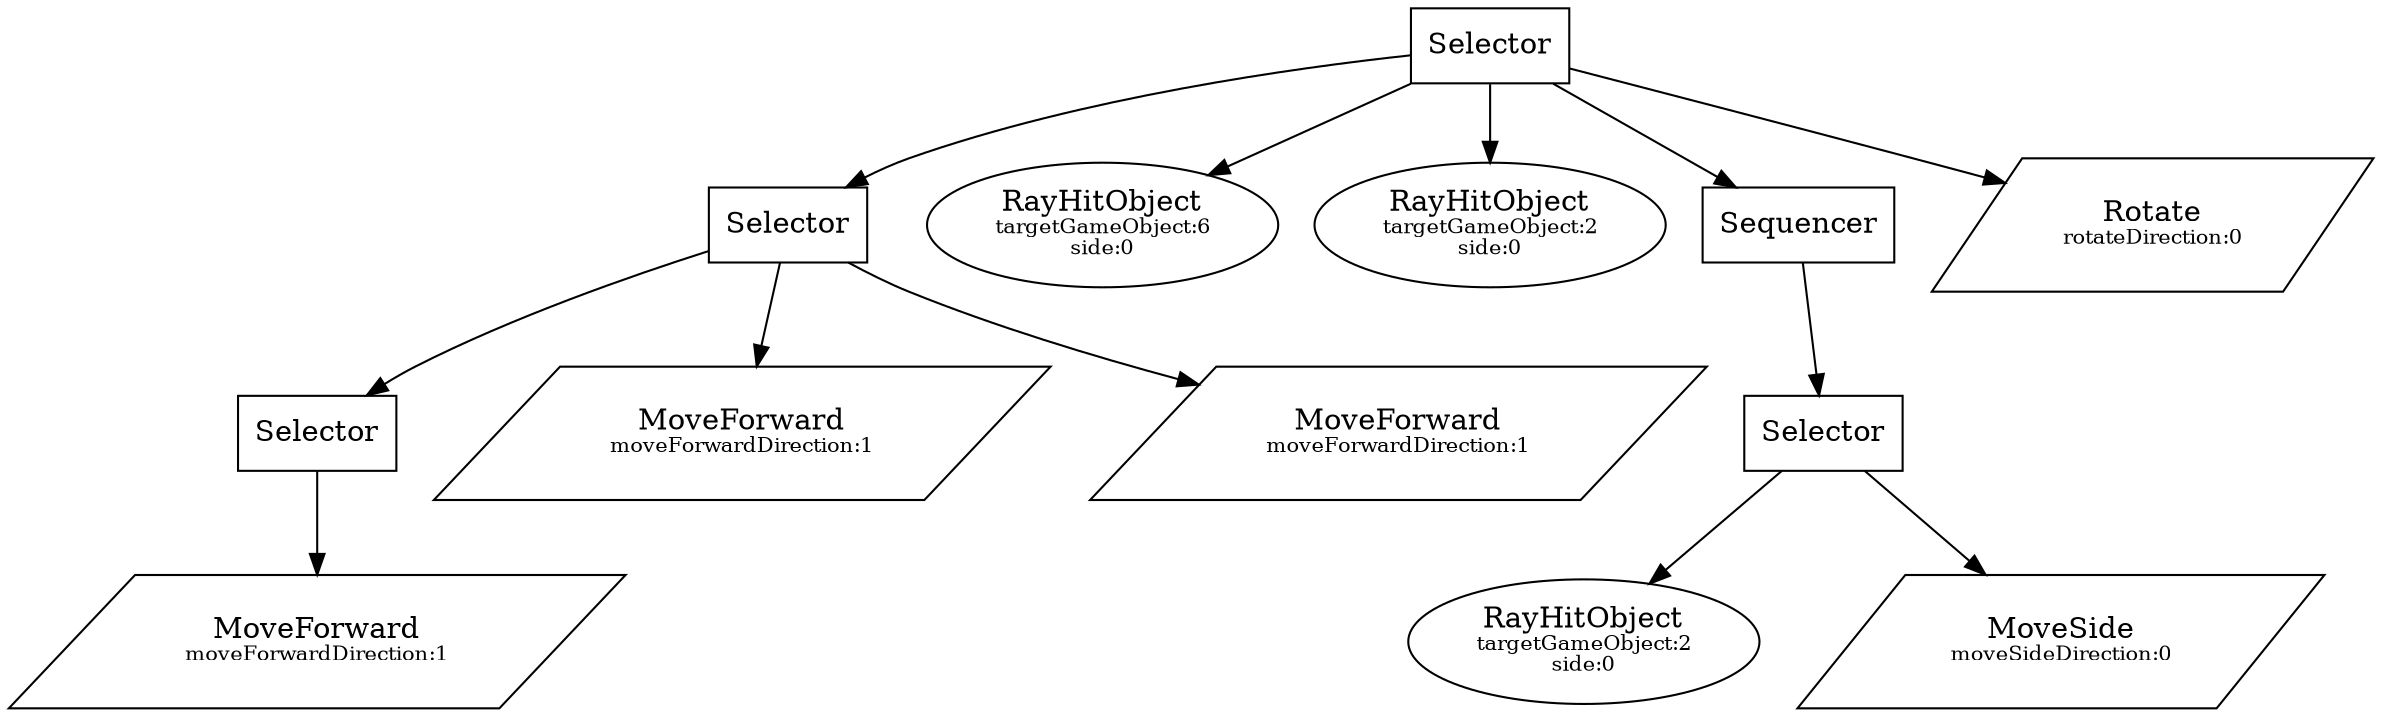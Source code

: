 digraph G {324248 [label="Selector", shape=polygon]
324249 [label="Selector", shape=polygon]
324250 [label="Selector", shape=polygon]
324251[label=<MoveForward<BR /><FONT POINT-SIZE="10">moveForwardDirection:1<BR /></FONT>>, shape=parallelogram]
324284[label=<MoveForward<BR /><FONT POINT-SIZE="10">moveForwardDirection:1<BR /></FONT>>, shape=parallelogram]
324253[label=<MoveForward<BR /><FONT POINT-SIZE="10">moveForwardDirection:1<BR /></FONT>>, shape=parallelogram]
324254[label=<RayHitObject<BR /><FONT POINT-SIZE="10">targetGameObject:6<BR />side:0<BR /></FONT>>, shape=ellipse]
324255[label=<RayHitObject<BR /><FONT POINT-SIZE="10">targetGameObject:2<BR />side:0<BR /></FONT>>, shape=ellipse]
324256 [label="Sequencer", shape=polygon]
324257 [label="Selector", shape=polygon]
324258[label=<RayHitObject<BR /><FONT POINT-SIZE="10">targetGameObject:2<BR />side:0<BR /></FONT>>, shape=ellipse]
324259[label=<MoveSide<BR /><FONT POINT-SIZE="10">moveSideDirection:0<BR /></FONT>>, shape=parallelogram]
324260[label=<Rotate<BR /><FONT POINT-SIZE="10">rotateDirection:0<BR /></FONT>>, shape=parallelogram]
324248 -> 324249
324249 -> 324250
324250 -> 324251
324249 -> 324284
324249 -> 324253
324248 -> 324254
324248 -> 324255
324248 -> 324256
324256 -> 324257
324257 -> 324258
324257 -> 324259
324248 -> 324260

}
